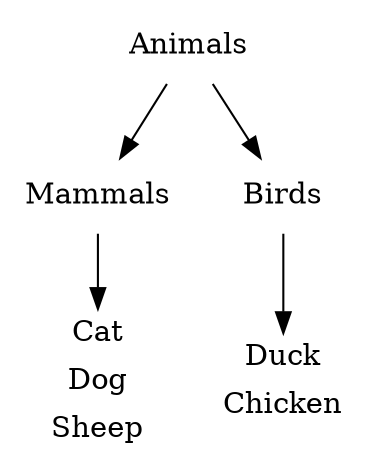 digraph G {
    animals [shape=plaintext, ordering=out, label="Animals"];
    mammals [shape=plaintext, label="Mammals"];
    birds [shape=plaintext, label="Birds"];
    mammals_items [shape=record, color=white, label="{Cat | Dog | Sheep}"];
    birds_items [shape=record, color=white, label="{ Duck | Chicken }"];
    animals -> mammals;
    animals -> birds;
    mammals -> mammals_items;
    birds -> birds_items;
}
